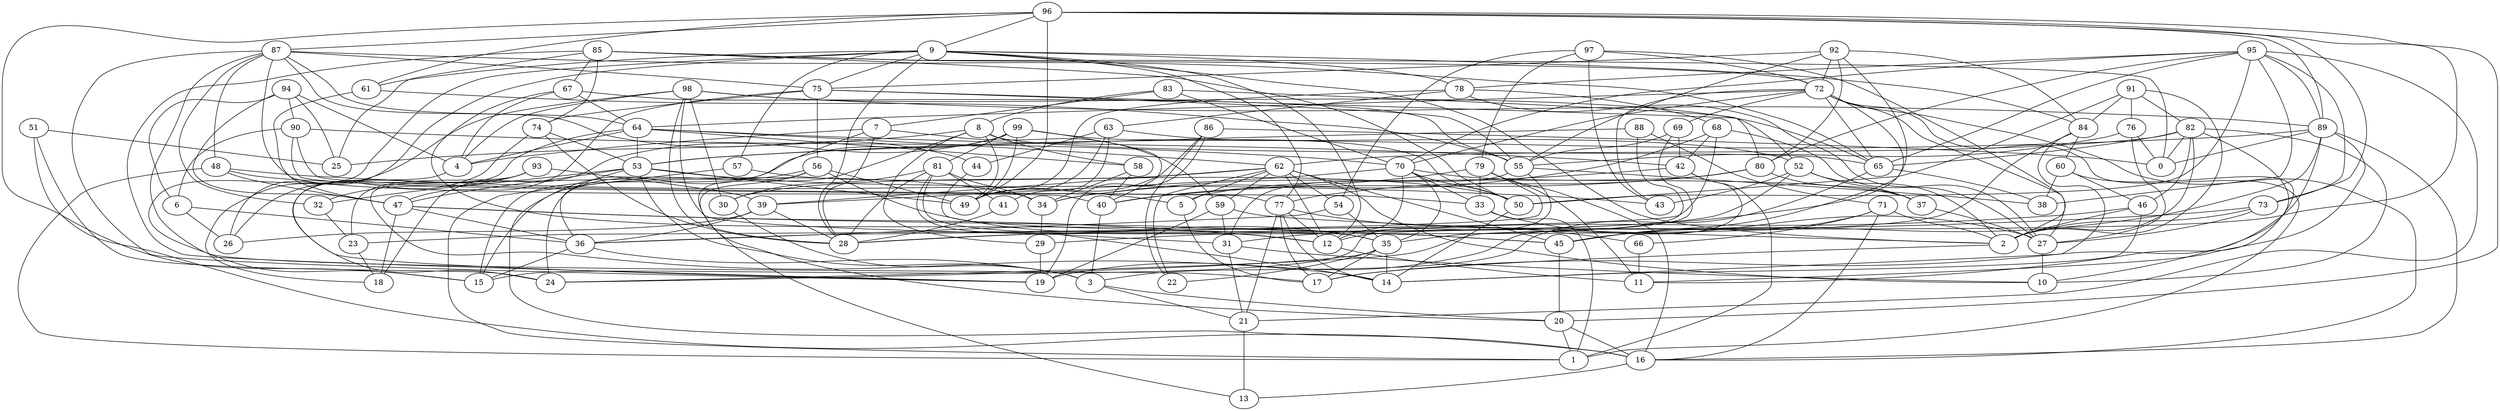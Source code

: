 digraph GG_graph {

subgraph G_graph {
edge [color = black]
"16" -> "13" [dir = none]
"32" -> "23" [dir = none]
"92" -> "55" [dir = none]
"92" -> "72" [dir = none]
"92" -> "80" [dir = none]
"92" -> "75" [dir = none]
"92" -> "28" [dir = none]
"92" -> "84" [dir = none]
"23" -> "18" [dir = none]
"72" -> "70" [dir = none]
"72" -> "27" [dir = none]
"72" -> "16" [dir = none]
"72" -> "65" [dir = none]
"72" -> "1" [dir = none]
"72" -> "69" [dir = none]
"72" -> "45" [dir = none]
"72" -> "64" [dir = none]
"72" -> "43" [dir = none]
"97" -> "43" [dir = none]
"97" -> "79" [dir = none]
"97" -> "2" [dir = none]
"97" -> "54" [dir = none]
"97" -> "72" [dir = none]
"52" -> "43" [dir = none]
"52" -> "37" [dir = none]
"52" -> "28" [dir = none]
"52" -> "2" [dir = none]
"63" -> "41" [dir = none]
"63" -> "44" [dir = none]
"63" -> "49" [dir = none]
"63" -> "52" [dir = none]
"80" -> "37" [dir = none]
"80" -> "40" [dir = none]
"80" -> "77" [dir = none]
"80" -> "5" [dir = none]
"83" -> "8" [dir = none]
"83" -> "80" [dir = none]
"83" -> "7" [dir = none]
"83" -> "70" [dir = none]
"4" -> "19" [dir = none]
"7" -> "59" [dir = none]
"7" -> "16" [dir = none]
"7" -> "4" [dir = none]
"7" -> "28" [dir = none]
"65" -> "3" [dir = none]
"65" -> "38" [dir = none]
"60" -> "46" [dir = none]
"60" -> "10" [dir = none]
"60" -> "38" [dir = none]
"46" -> "31" [dir = none]
"46" -> "14" [dir = none]
"46" -> "2" [dir = none]
"37" -> "27" [dir = none]
"87" -> "40" [dir = none]
"87" -> "19" [dir = none]
"87" -> "48" [dir = none]
"87" -> "17" [dir = none]
"87" -> "75" [dir = none]
"87" -> "44" [dir = none]
"87" -> "64" [dir = none]
"87" -> "65" [dir = none]
"87" -> "32" [dir = none]
"68" -> "23" [dir = none]
"68" -> "34" [dir = none]
"68" -> "27" [dir = none]
"68" -> "42" [dir = none]
"61" -> "55" [dir = none]
"61" -> "47" [dir = none]
"75" -> "52" [dir = none]
"75" -> "56" [dir = none]
"75" -> "47" [dir = none]
"75" -> "74" [dir = none]
"75" -> "55" [dir = none]
"78" -> "63" [dir = none]
"78" -> "49" [dir = none]
"78" -> "27" [dir = none]
"78" -> "68" [dir = none]
"54" -> "36" [dir = none]
"54" -> "35" [dir = none]
"33" -> "1" [dir = none]
"6" -> "26" [dir = none]
"6" -> "36" [dir = none]
"71" -> "16" [dir = none]
"71" -> "2" [dir = none]
"71" -> "45" [dir = none]
"71" -> "66" [dir = none]
"20" -> "16" [dir = none]
"20" -> "1" [dir = none]
"86" -> "19" [dir = none]
"86" -> "49" [dir = none]
"86" -> "0" [dir = none]
"86" -> "22" [dir = none]
"53" -> "32" [dir = none]
"53" -> "36" [dir = none]
"53" -> "3" [dir = none]
"53" -> "5" [dir = none]
"53" -> "47" [dir = none]
"53" -> "49" [dir = none]
"5" -> "17" [dir = none]
"2" -> "17" [dir = none]
"94" -> "6" [dir = none]
"94" -> "90" [dir = none]
"94" -> "4" [dir = none]
"94" -> "47" [dir = none]
"94" -> "25" [dir = none]
"73" -> "27" [dir = none]
"73" -> "28" [dir = none]
"73" -> "2" [dir = none]
"51" -> "16" [dir = none]
"51" -> "24" [dir = none]
"51" -> "25" [dir = none]
"44" -> "35" [dir = none]
"27" -> "10" [dir = none]
"77" -> "21" [dir = none]
"77" -> "66" [dir = none]
"77" -> "12" [dir = none]
"77" -> "17" [dir = none]
"77" -> "14" [dir = none]
"66" -> "11" [dir = none]
"70" -> "35" [dir = none]
"70" -> "12" [dir = none]
"70" -> "50" [dir = none]
"70" -> "33" [dir = none]
"70" -> "37" [dir = none]
"70" -> "39" [dir = none]
"40" -> "3" [dir = none]
"79" -> "40" [dir = none]
"79" -> "33" [dir = none]
"79" -> "16" [dir = none]
"79" -> "11" [dir = none]
"79" -> "36" [dir = none]
"56" -> "35" [dir = none]
"56" -> "24" [dir = none]
"56" -> "15" [dir = none]
"56" -> "20" [dir = none]
"56" -> "49" [dir = none]
"35" -> "22" [dir = none]
"35" -> "24" [dir = none]
"35" -> "14" [dir = none]
"35" -> "17" [dir = none]
"8" -> "25" [dir = none]
"8" -> "65" [dir = none]
"8" -> "29" [dir = none]
"8" -> "49" [dir = none]
"8" -> "58" [dir = none]
"8" -> "13" [dir = none]
"29" -> "19" [dir = none]
"99" -> "18" [dir = none]
"99" -> "49" [dir = none]
"99" -> "50" [dir = none]
"99" -> "40" [dir = none]
"99" -> "81" [dir = none]
"99" -> "15" [dir = none]
"12" -> "11" [dir = none]
"41" -> "28" [dir = none]
"30" -> "3" [dir = none]
"58" -> "34" [dir = none]
"58" -> "40" [dir = none]
"84" -> "29" [dir = none]
"84" -> "14" [dir = none]
"84" -> "60" [dir = none]
"48" -> "1" [dir = none]
"48" -> "47" [dir = none]
"48" -> "43" [dir = none]
"48" -> "34" [dir = none]
"34" -> "29" [dir = none]
"42" -> "1" [dir = none]
"42" -> "34" [dir = none]
"42" -> "19" [dir = none]
"39" -> "28" [dir = none]
"39" -> "26" [dir = none]
"39" -> "36" [dir = none]
"90" -> "77" [dir = none]
"90" -> "33" [dir = none]
"90" -> "6" [dir = none]
"90" -> "70" [dir = none]
"36" -> "3" [dir = none]
"36" -> "15" [dir = none]
"93" -> "32" [dir = none]
"93" -> "14" [dir = none]
"93" -> "39" [dir = none]
"93" -> "23" [dir = none]
"9" -> "57" [dir = none]
"9" -> "61" [dir = none]
"9" -> "75" [dir = none]
"9" -> "28" [dir = none]
"9" -> "15" [dir = none]
"9" -> "12" [dir = none]
"9" -> "77" [dir = none]
"9" -> "78" [dir = none]
"9" -> "84" [dir = none]
"9" -> "2" [dir = none]
"9" -> "26" [dir = none]
"21" -> "13" [dir = none]
"96" -> "61" [dir = none]
"96" -> "20" [dir = none]
"96" -> "89" [dir = none]
"96" -> "9" [dir = none]
"96" -> "15" [dir = none]
"96" -> "87" [dir = none]
"96" -> "12" [dir = none]
"96" -> "49" [dir = none]
"96" -> "73" [dir = none]
"47" -> "18" [dir = none]
"47" -> "12" [dir = none]
"47" -> "45" [dir = none]
"85" -> "0" [dir = none]
"85" -> "72" [dir = none]
"85" -> "50" [dir = none]
"85" -> "25" [dir = none]
"85" -> "19" [dir = none]
"85" -> "67" [dir = none]
"85" -> "74" [dir = none]
"74" -> "26" [dir = none]
"74" -> "53" [dir = none]
"74" -> "28" [dir = none]
"64" -> "42" [dir = none]
"64" -> "58" [dir = none]
"64" -> "4" [dir = none]
"64" -> "53" [dir = none]
"64" -> "62" [dir = none]
"64" -> "24" [dir = none]
"62" -> "59" [dir = none]
"62" -> "54" [dir = none]
"62" -> "45" [dir = none]
"62" -> "10" [dir = none]
"62" -> "39" [dir = none]
"62" -> "12" [dir = none]
"62" -> "5" [dir = none]
"62" -> "22" [dir = none]
"62" -> "30" [dir = none]
"3" -> "21" [dir = none]
"3" -> "20" [dir = none]
"55" -> "15" [dir = none]
"55" -> "38" [dir = none]
"55" -> "31" [dir = none]
"45" -> "20" [dir = none]
"57" -> "1" [dir = none]
"57" -> "50" [dir = none]
"31" -> "10" [dir = none]
"31" -> "21" [dir = none]
"67" -> "55" [dir = none]
"67" -> "4" [dir = none]
"67" -> "64" [dir = none]
"67" -> "45" [dir = none]
"50" -> "14" [dir = none]
"59" -> "2" [dir = none]
"59" -> "19" [dir = none]
"59" -> "31" [dir = none]
"91" -> "2" [dir = none]
"91" -> "84" [dir = none]
"91" -> "76" [dir = none]
"91" -> "82" [dir = none]
"91" -> "50" [dir = none]
"76" -> "27" [dir = none]
"76" -> "0" [dir = none]
"76" -> "55" [dir = none]
"89" -> "11" [dir = none]
"89" -> "53" [dir = none]
"89" -> "45" [dir = none]
"89" -> "17" [dir = none]
"89" -> "0" [dir = none]
"89" -> "16" [dir = none]
"82" -> "65" [dir = none]
"82" -> "46" [dir = none]
"82" -> "11" [dir = none]
"82" -> "10" [dir = none]
"82" -> "0" [dir = none]
"82" -> "2" [dir = none]
"82" -> "62" [dir = none]
"98" -> "4" [dir = none]
"98" -> "65" [dir = none]
"98" -> "30" [dir = none]
"98" -> "31" [dir = none]
"98" -> "28" [dir = none]
"98" -> "89" [dir = none]
"98" -> "18" [dir = none]
"69" -> "24" [dir = none]
"69" -> "55" [dir = none]
"69" -> "42" [dir = none]
"81" -> "30" [dir = none]
"81" -> "14" [dir = none]
"81" -> "34" [dir = none]
"81" -> "41" [dir = none]
"81" -> "12" [dir = none]
"81" -> "28" [dir = none]
"95" -> "73" [dir = none]
"95" -> "70" [dir = none]
"95" -> "38" [dir = none]
"95" -> "21" [dir = none]
"95" -> "78" [dir = none]
"95" -> "89" [dir = none]
"95" -> "65" [dir = none]
"95" -> "80" [dir = none]
"88" -> "35" [dir = none]
"88" -> "53" [dir = none]
"88" -> "71" [dir = none]
"95" -> "50" [dir = none]
"33" -> "27" [dir = none]
"47" -> "36" [dir = none]
}

}
